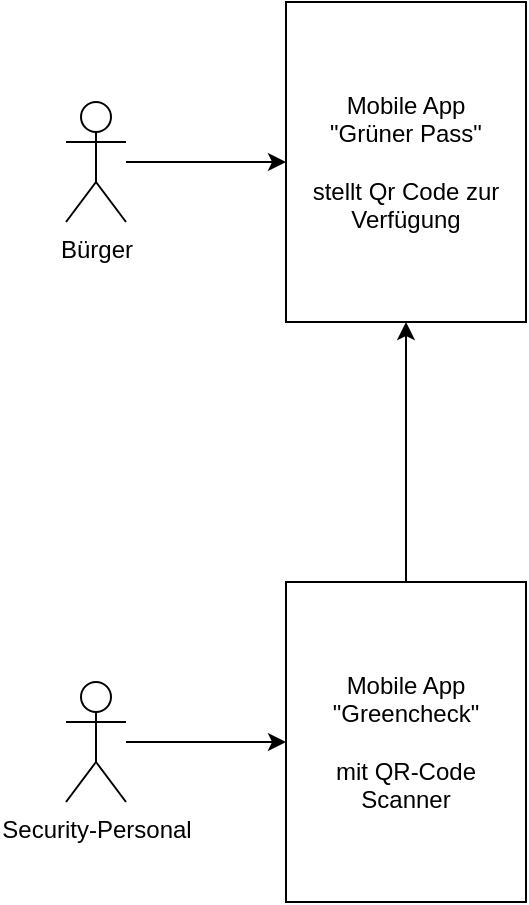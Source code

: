 <mxfile version="17.0.0" type="github">
  <diagram id="khl3fYeuzazZo4UqHpZo" name="Page-1">
    <mxGraphModel dx="1186" dy="823" grid="1" gridSize="10" guides="1" tooltips="1" connect="1" arrows="1" fold="1" page="1" pageScale="1" pageWidth="827" pageHeight="1169" math="0" shadow="0">
      <root>
        <mxCell id="0" />
        <mxCell id="1" parent="0" />
        <mxCell id="dJaXxzNZq_Tw1Kgx1o8R-1" value="Mobile App&lt;br&gt;&quot;Grüner Pass&quot;&lt;br&gt;&lt;br&gt;stellt Qr Code zur Verfügung" style="rounded=0;whiteSpace=wrap;html=1;" vertex="1" parent="1">
          <mxGeometry x="440" y="80" width="120" height="160" as="geometry" />
        </mxCell>
        <mxCell id="dJaXxzNZq_Tw1Kgx1o8R-7" style="edgeStyle=orthogonalEdgeStyle;rounded=0;orthogonalLoop=1;jettySize=auto;html=1;" edge="1" parent="1" source="dJaXxzNZq_Tw1Kgx1o8R-2" target="dJaXxzNZq_Tw1Kgx1o8R-1">
          <mxGeometry relative="1" as="geometry" />
        </mxCell>
        <mxCell id="dJaXxzNZq_Tw1Kgx1o8R-2" value="Mobile App&lt;br&gt;&quot;Greencheck&quot;&lt;br&gt;&lt;br&gt;mit QR-Code Scanner" style="rounded=0;whiteSpace=wrap;html=1;" vertex="1" parent="1">
          <mxGeometry x="440" y="370" width="120" height="160" as="geometry" />
        </mxCell>
        <mxCell id="dJaXxzNZq_Tw1Kgx1o8R-4" style="edgeStyle=orthogonalEdgeStyle;rounded=0;orthogonalLoop=1;jettySize=auto;html=1;" edge="1" parent="1" source="dJaXxzNZq_Tw1Kgx1o8R-3" target="dJaXxzNZq_Tw1Kgx1o8R-1">
          <mxGeometry relative="1" as="geometry" />
        </mxCell>
        <mxCell id="dJaXxzNZq_Tw1Kgx1o8R-3" value="Bürger" style="shape=umlActor;verticalLabelPosition=bottom;verticalAlign=top;html=1;outlineConnect=0;" vertex="1" parent="1">
          <mxGeometry x="330" y="130" width="30" height="60" as="geometry" />
        </mxCell>
        <mxCell id="dJaXxzNZq_Tw1Kgx1o8R-6" style="edgeStyle=orthogonalEdgeStyle;rounded=0;orthogonalLoop=1;jettySize=auto;html=1;" edge="1" parent="1" source="dJaXxzNZq_Tw1Kgx1o8R-5" target="dJaXxzNZq_Tw1Kgx1o8R-2">
          <mxGeometry relative="1" as="geometry" />
        </mxCell>
        <mxCell id="dJaXxzNZq_Tw1Kgx1o8R-5" value="Security-Personal" style="shape=umlActor;verticalLabelPosition=bottom;verticalAlign=top;html=1;outlineConnect=0;" vertex="1" parent="1">
          <mxGeometry x="330" y="420" width="30" height="60" as="geometry" />
        </mxCell>
      </root>
    </mxGraphModel>
  </diagram>
</mxfile>
